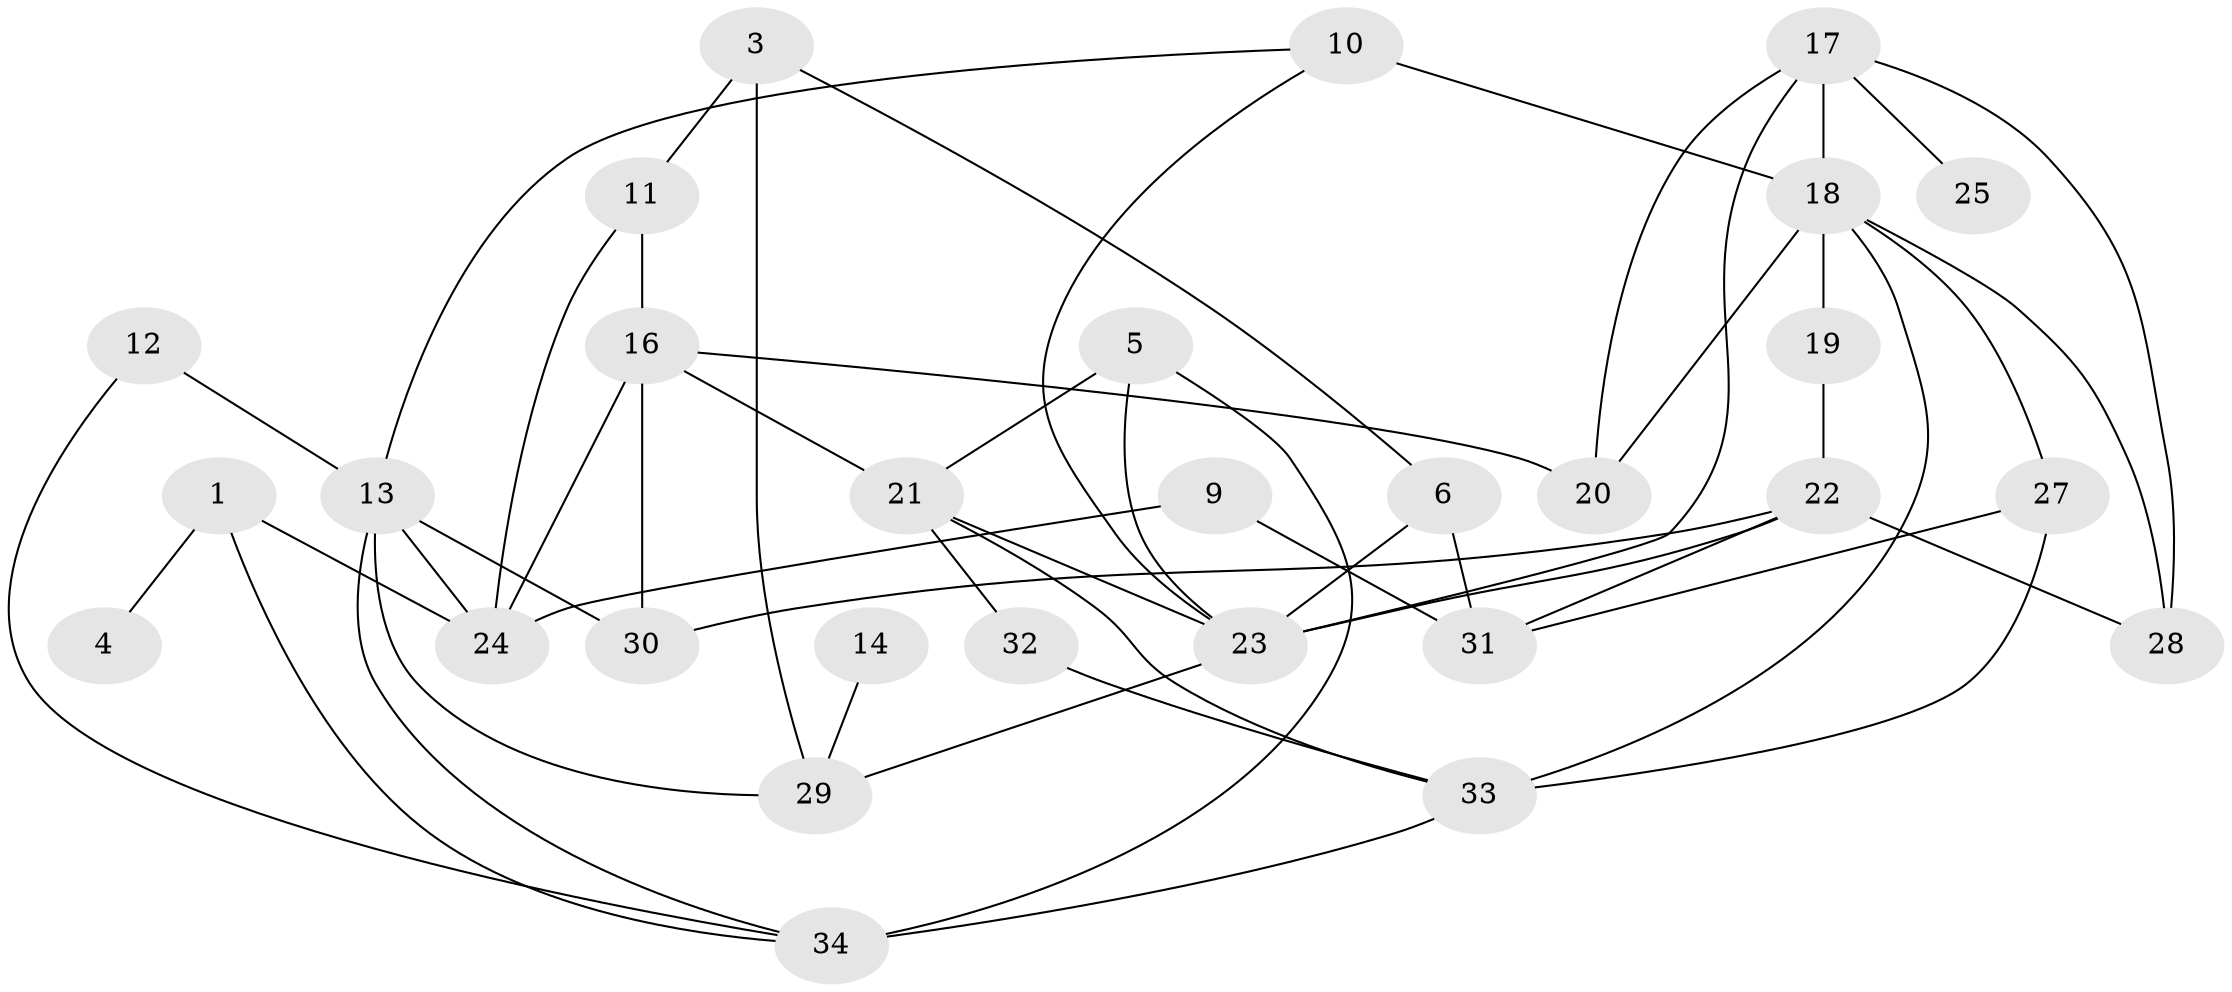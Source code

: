 // original degree distribution, {4: 0.11940298507462686, 3: 0.2537313432835821, 1: 0.1791044776119403, 2: 0.26865671641791045, 5: 0.1044776119402985, 0: 0.04477611940298507, 6: 0.029850746268656716}
// Generated by graph-tools (version 1.1) at 2025/35/03/04/25 23:35:51]
// undirected, 29 vertices, 52 edges
graph export_dot {
  node [color=gray90,style=filled];
  1;
  3;
  4;
  5;
  6;
  9;
  10;
  11;
  12;
  13;
  14;
  16;
  17;
  18;
  19;
  20;
  21;
  22;
  23;
  24;
  25;
  27;
  28;
  29;
  30;
  31;
  32;
  33;
  34;
  1 -- 4 [weight=1.0];
  1 -- 24 [weight=1.0];
  1 -- 34 [weight=1.0];
  3 -- 6 [weight=1.0];
  3 -- 11 [weight=1.0];
  3 -- 29 [weight=1.0];
  5 -- 21 [weight=1.0];
  5 -- 23 [weight=2.0];
  5 -- 34 [weight=1.0];
  6 -- 23 [weight=1.0];
  6 -- 31 [weight=1.0];
  9 -- 24 [weight=1.0];
  9 -- 31 [weight=2.0];
  10 -- 13 [weight=1.0];
  10 -- 18 [weight=2.0];
  10 -- 23 [weight=1.0];
  11 -- 16 [weight=1.0];
  11 -- 24 [weight=1.0];
  12 -- 13 [weight=1.0];
  12 -- 34 [weight=1.0];
  13 -- 24 [weight=1.0];
  13 -- 29 [weight=1.0];
  13 -- 30 [weight=1.0];
  13 -- 34 [weight=1.0];
  14 -- 29 [weight=1.0];
  16 -- 20 [weight=1.0];
  16 -- 21 [weight=1.0];
  16 -- 24 [weight=1.0];
  16 -- 30 [weight=1.0];
  17 -- 18 [weight=1.0];
  17 -- 20 [weight=1.0];
  17 -- 23 [weight=1.0];
  17 -- 25 [weight=1.0];
  17 -- 28 [weight=1.0];
  18 -- 19 [weight=1.0];
  18 -- 20 [weight=1.0];
  18 -- 27 [weight=1.0];
  18 -- 28 [weight=1.0];
  18 -- 33 [weight=1.0];
  19 -- 22 [weight=1.0];
  21 -- 23 [weight=1.0];
  21 -- 32 [weight=1.0];
  21 -- 33 [weight=1.0];
  22 -- 23 [weight=1.0];
  22 -- 28 [weight=1.0];
  22 -- 30 [weight=1.0];
  22 -- 31 [weight=1.0];
  23 -- 29 [weight=1.0];
  27 -- 31 [weight=1.0];
  27 -- 33 [weight=1.0];
  32 -- 33 [weight=1.0];
  33 -- 34 [weight=2.0];
}
